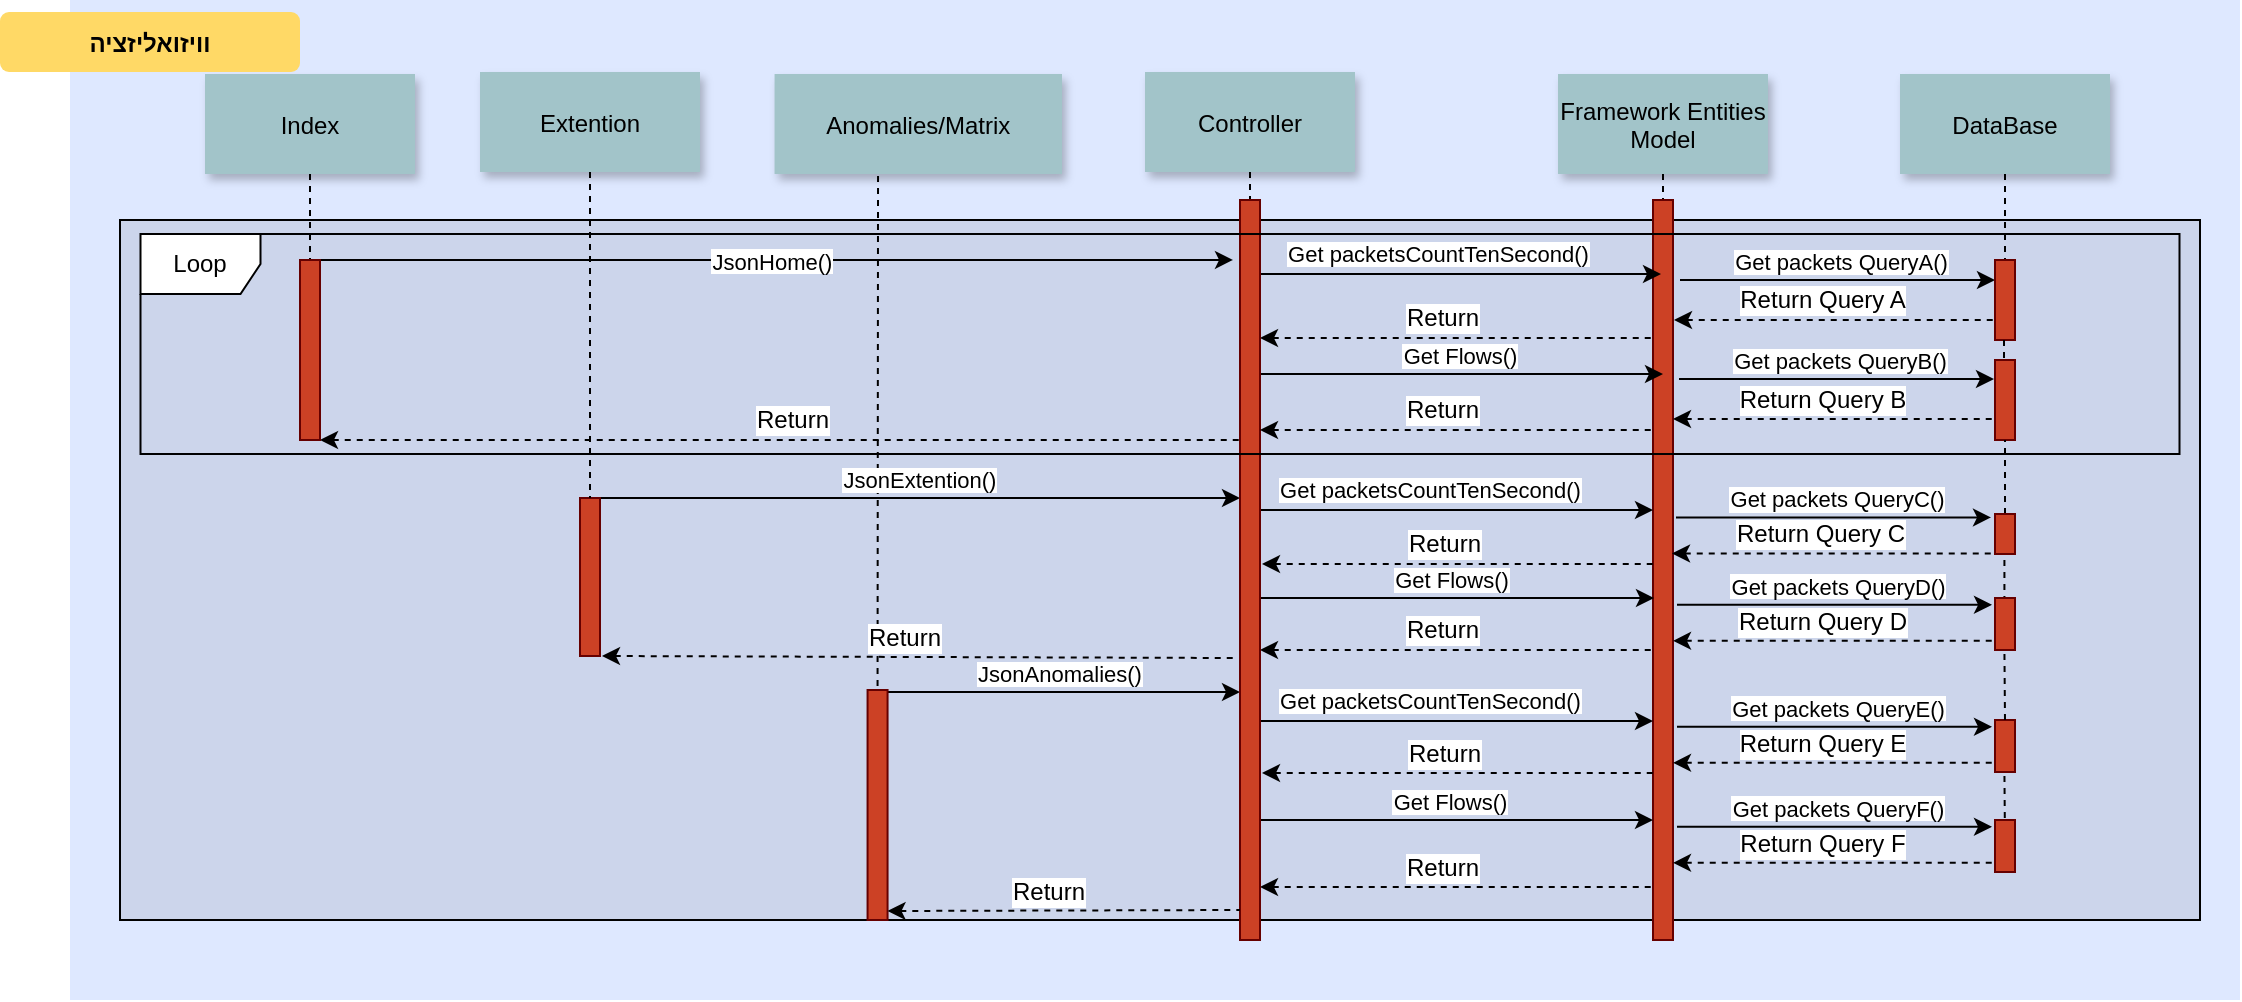 <mxfile version="13.0.9" type="device"><diagram id="9361dd3d-8414-5efd-6122-117bd74ce7a7" name="Page-1"><mxGraphModel dx="868" dy="833" grid="1" gridSize="10" guides="1" tooltips="1" connect="1" arrows="1" fold="1" page="0" pageScale="1.5" pageWidth="826" pageHeight="1169" background="#ffffff" math="0" shadow="0"><root><mxCell id="0"/><mxCell id="1" parent="0"/><mxCell id="69" value="" style="fillColor=#DEE8FF;strokeColor=none" parent="1" vertex="1"><mxGeometry x="85" y="-20" width="1085" height="500" as="geometry"/></mxCell><mxCell id="20" value="" style="fillColor=#CCD5EB" parent="1" vertex="1"><mxGeometry x="110" y="90" width="1040" height="350" as="geometry"/></mxCell><mxCell id="4" value="Index" style="shadow=1;fillColor=#A2C4C9;strokeColor=none" parent="1" vertex="1"><mxGeometry x="152.5" y="17" width="105" height="50" as="geometry"/></mxCell><mxCell id="7" value="Extention" style="shadow=1;fillColor=#A2C4C9;strokeColor=none" parent="1" vertex="1"><mxGeometry x="290" y="16" width="110" height="50" as="geometry"/></mxCell><mxCell id="15" value="Anomalies/Matrix" style="shadow=1;fillColor=#A2C4C9;strokeColor=none" parent="1" vertex="1"><mxGeometry x="437.28" y="17" width="143.72" height="50" as="geometry"/></mxCell><mxCell id="22" value="Controller" style="shadow=1;fillColor=#A2C4C9;strokeColor=none" parent="1" vertex="1"><mxGeometry x="622.5" y="16" width="105" height="50" as="geometry"/></mxCell><mxCell id="23" value="" style="edgeStyle=none;endArrow=none;dashed=1" parent="1" edge="1"><mxGeometry x="614.488" y="175.0" width="100" height="100" as="geometry"><mxPoint x="675" y="301" as="sourcePoint"/><mxPoint x="675" y="305" as="targetPoint"/></mxGeometry></mxCell><mxCell id="24" value="Framework Entities&#10;Model" style="shadow=1;fillColor=#A2C4C9;strokeColor=none" parent="1" vertex="1"><mxGeometry x="829" y="17" width="105" height="50" as="geometry"/></mxCell><mxCell id="25" value="" style="edgeStyle=none;endArrow=none;dashed=1" parent="1" source="24" target="26" edge="1"><mxGeometry x="727.335" y="165" width="100" height="100" as="geometry"><mxPoint x="802.259" y="110" as="sourcePoint"/><mxPoint x="802.576" y="165" as="targetPoint"/></mxGeometry></mxCell><mxCell id="26" value="" style="fillColor=#CC4125;strokeColor=#660000" parent="1" vertex="1"><mxGeometry x="876.5" y="80" width="10" height="370" as="geometry"/></mxCell><mxCell id="33" value="" style="edgeStyle=elbowEdgeStyle;elbow=horizontal;endArrow=none;dashed=1" parent="1" source="4" target="2" edge="1"><mxGeometry x="230.0" y="310" width="100" height="100" as="geometry"><mxPoint x="230.0" y="410" as="sourcePoint"/><mxPoint x="330" y="310" as="targetPoint"/></mxGeometry></mxCell><mxCell id="71" value="וויזואליזציה" style="rounded=1;fontStyle=1;fillColor=#FFD966;strokeColor=none" parent="1" vertex="1"><mxGeometry x="50" y="-14" width="150" height="30" as="geometry"/></mxCell><mxCell id="S9ZgRsc8V--60n__a4Ig-90" value="" style="edgeStyle=none;endArrow=none;dashed=1;entryX=0.5;entryY=0;entryDx=0;entryDy=0;exitX=0.36;exitY=1.02;exitDx=0;exitDy=0;exitPerimeter=0;" parent="1" source="15" target="17" edge="1"><mxGeometry x="413.115" y="165" width="100" height="100" as="geometry"><mxPoint x="488.28" y="110" as="sourcePoint"/><mxPoint x="488.28" y="180" as="targetPoint"/></mxGeometry></mxCell><mxCell id="AO54N3SxIwffbSq5p-29-75" value="" style="edgeStyle=none;verticalLabelPosition=top;verticalAlign=bottom;endArrow=none;startArrow=classic;dashed=1;" parent="1" edge="1"><mxGeometry x="551.28" y="112.499" width="100" height="100" as="geometry"><mxPoint x="210" y="200" as="sourcePoint"/><mxPoint x="671.28" y="199.999" as="targetPoint"/></mxGeometry></mxCell><mxCell id="AO54N3SxIwffbSq5p-29-76" value="Return" style="text;html=1;align=center;verticalAlign=middle;resizable=0;points=[];labelBackgroundColor=#ffffff;" parent="AO54N3SxIwffbSq5p-29-75" vertex="1" connectable="0"><mxGeometry relative="1" as="geometry"><mxPoint x="5.29" y="-10" as="offset"/></mxGeometry></mxCell><mxCell id="AO54N3SxIwffbSq5p-29-77" value="Get packetsCountTenSecond()" style="edgeStyle=none;verticalLabelPosition=top;verticalAlign=bottom;" parent="1" edge="1"><mxGeometry x="4" y="-4" width="100" height="100" as="geometry"><mxPoint x="674" y="117" as="sourcePoint"/><mxPoint x="880.498" y="117" as="targetPoint"/><mxPoint x="-8" y="-1" as="offset"/></mxGeometry></mxCell><mxCell id="AO54N3SxIwffbSq5p-29-78" value="" style="edgeStyle=none;verticalLabelPosition=top;verticalAlign=bottom;endArrow=none;startArrow=classic;dashed=1;" parent="1" edge="1"><mxGeometry x="756.5" y="61.499" width="100" height="100" as="geometry"><mxPoint x="680" y="149" as="sourcePoint"/><mxPoint x="876.5" y="148.999" as="targetPoint"/></mxGeometry></mxCell><mxCell id="AO54N3SxIwffbSq5p-29-79" value="Return" style="text;html=1;align=center;verticalAlign=middle;resizable=0;points=[];labelBackgroundColor=#ffffff;" parent="AO54N3SxIwffbSq5p-29-78" vertex="1" connectable="0"><mxGeometry relative="1" as="geometry"><mxPoint x="-8" y="-10" as="offset"/></mxGeometry></mxCell><mxCell id="AO54N3SxIwffbSq5p-29-80" value="Get Flows()" style="edgeStyle=none;verticalLabelPosition=top;verticalAlign=bottom;" parent="1" edge="1"><mxGeometry x="5" y="-3" width="100" height="100" as="geometry"><mxPoint x="675" y="167" as="sourcePoint"/><mxPoint x="881.498" y="167" as="targetPoint"/><mxPoint x="2" as="offset"/></mxGeometry></mxCell><mxCell id="AO54N3SxIwffbSq5p-29-83" value="JsonExtention()" style="edgeStyle=none;verticalLabelPosition=top;verticalAlign=bottom;" parent="1" edge="1"><mxGeometry x="510" y="146" width="100" height="100" as="geometry"><mxPoint x="350" y="229" as="sourcePoint"/><mxPoint x="670" y="229" as="targetPoint"/></mxGeometry></mxCell><mxCell id="aC0sNcwC_aSrTdmVB0EL-75" value="" style="edgeStyle=none;endArrow=none;dashed=1" parent="1" source="22" target="aC0sNcwC_aSrTdmVB0EL-73" edge="1"><mxGeometry x="614.488" y="175.0" width="100" height="100" as="geometry"><mxPoint x="675" y="67" as="sourcePoint"/><mxPoint x="675" y="285" as="targetPoint"/></mxGeometry></mxCell><mxCell id="aC0sNcwC_aSrTdmVB0EL-78" value="Get packetsCountTenSecond()" style="edgeStyle=none;verticalLabelPosition=top;verticalAlign=bottom;" parent="1" edge="1"><mxGeometry y="114" width="100" height="100" as="geometry"><mxPoint x="670" y="235" as="sourcePoint"/><mxPoint x="876.498" y="235" as="targetPoint"/><mxPoint x="-8" y="-1" as="offset"/></mxGeometry></mxCell><mxCell id="aC0sNcwC_aSrTdmVB0EL-81" value="Get Flows()" style="edgeStyle=none;verticalLabelPosition=top;verticalAlign=bottom;" parent="1" edge="1"><mxGeometry x="1" y="109" width="100" height="100" as="geometry"><mxPoint x="671" y="279" as="sourcePoint"/><mxPoint x="877" y="279" as="targetPoint"/><mxPoint x="2" as="offset"/></mxGeometry></mxCell><mxCell id="aC0sNcwC_aSrTdmVB0EL-85" value="" style="edgeStyle=none;endArrow=none;dashed=1" parent="1" source="aC0sNcwC_aSrTdmVB0EL-73" edge="1"><mxGeometry x="614.488" y="175.0" width="100" height="100" as="geometry"><mxPoint x="675" y="190" as="sourcePoint"/><mxPoint x="675" y="221" as="targetPoint"/></mxGeometry></mxCell><mxCell id="aC0sNcwC_aSrTdmVB0EL-79" value="" style="edgeStyle=none;verticalLabelPosition=top;verticalAlign=bottom;endArrow=none;startArrow=classic;dashed=1;" parent="1" edge="1"><mxGeometry x="757.5" y="174.499" width="100" height="100" as="geometry"><mxPoint x="681" y="262" as="sourcePoint"/><mxPoint x="877.5" y="261.999" as="targetPoint"/></mxGeometry></mxCell><mxCell id="aC0sNcwC_aSrTdmVB0EL-80" value="Return" style="text;html=1;align=center;verticalAlign=middle;resizable=0;points=[];labelBackgroundColor=#ffffff;" parent="aC0sNcwC_aSrTdmVB0EL-79" vertex="1" connectable="0"><mxGeometry relative="1" as="geometry"><mxPoint x="-8" y="-10" as="offset"/></mxGeometry></mxCell><mxCell id="aC0sNcwC_aSrTdmVB0EL-82" value="" style="edgeStyle=none;verticalLabelPosition=top;verticalAlign=bottom;endArrow=none;startArrow=classic;dashed=1;" parent="1" edge="1"><mxGeometry x="756.5" y="217.499" width="100" height="100" as="geometry"><mxPoint x="680" y="305" as="sourcePoint"/><mxPoint x="876.5" y="304.999" as="targetPoint"/></mxGeometry></mxCell><mxCell id="aC0sNcwC_aSrTdmVB0EL-83" value="Return" style="text;html=1;align=center;verticalAlign=middle;resizable=0;points=[];labelBackgroundColor=#ffffff;" parent="aC0sNcwC_aSrTdmVB0EL-82" vertex="1" connectable="0"><mxGeometry relative="1" as="geometry"><mxPoint x="-8" y="-10" as="offset"/></mxGeometry></mxCell><mxCell id="AO54N3SxIwffbSq5p-29-72" value="JsonHome()" style="edgeStyle=none;verticalLabelPosition=top;verticalAlign=bottom;entryX=-0.35;entryY=0.081;entryDx=0;entryDy=0;entryPerimeter=0;" parent="1" target="aC0sNcwC_aSrTdmVB0EL-73" edge="1"><mxGeometry width="100" height="100" as="geometry"><mxPoint x="210" y="110" as="sourcePoint"/><mxPoint x="674.138" y="110" as="targetPoint"/><mxPoint x="-2" y="10" as="offset"/></mxGeometry></mxCell><mxCell id="fdCQzdsnFnFheKVBD7z3-75" value="" style="fillColor=#CC4125;strokeColor=#660000" parent="1" vertex="1"><mxGeometry x="340" y="229" width="10" height="79" as="geometry"/></mxCell><mxCell id="fdCQzdsnFnFheKVBD7z3-76" value="" style="edgeStyle=none;endArrow=none;dashed=1" parent="1" source="7" target="fdCQzdsnFnFheKVBD7z3-75" edge="1"><mxGeometry x="272.335" y="165" width="100" height="100" as="geometry"><mxPoint x="345.125" y="66" as="sourcePoint"/><mxPoint x="347" y="440" as="targetPoint"/></mxGeometry></mxCell><mxCell id="fdCQzdsnFnFheKVBD7z3-77" value="" style="edgeStyle=none;verticalLabelPosition=top;verticalAlign=bottom;endArrow=none;startArrow=classic;dashed=1;exitX=1;exitY=1;exitDx=0;exitDy=0;" parent="1" edge="1"><mxGeometry x="547.5" y="221.499" width="100" height="100" as="geometry"><mxPoint x="351.0" y="308" as="sourcePoint"/><mxPoint x="667.5" y="308.999" as="targetPoint"/></mxGeometry></mxCell><mxCell id="fdCQzdsnFnFheKVBD7z3-78" value="Return" style="text;html=1;align=center;verticalAlign=middle;resizable=0;points=[];labelBackgroundColor=#ffffff;" parent="fdCQzdsnFnFheKVBD7z3-77" vertex="1" connectable="0"><mxGeometry relative="1" as="geometry"><mxPoint x="-8" y="-10" as="offset"/></mxGeometry></mxCell><mxCell id="2" value="" style="fillColor=#CC4125;strokeColor=#660000" parent="1" vertex="1"><mxGeometry x="200" y="110" width="10" height="90" as="geometry"/></mxCell><mxCell id="fdCQzdsnFnFheKVBD7z3-81" value="JsonAnomalies()" style="edgeStyle=none;verticalLabelPosition=top;verticalAlign=bottom;" parent="1" edge="1"><mxGeometry x="510" y="243" width="100" height="100" as="geometry"><mxPoint x="490" y="326" as="sourcePoint"/><mxPoint x="670" y="326" as="targetPoint"/></mxGeometry></mxCell><mxCell id="17" value="" style="fillColor=#CC4125;strokeColor=#660000" parent="1" vertex="1"><mxGeometry x="483.78" y="325" width="10" height="115" as="geometry"/></mxCell><mxCell id="fdCQzdsnFnFheKVBD7z3-83" value="Get packetsCountTenSecond()" style="edgeStyle=none;verticalLabelPosition=top;verticalAlign=bottom;" parent="1" edge="1"><mxGeometry y="219.5" width="100" height="100" as="geometry"><mxPoint x="670" y="340.5" as="sourcePoint"/><mxPoint x="876.498" y="340.5" as="targetPoint"/><mxPoint x="-8" y="-1" as="offset"/></mxGeometry></mxCell><mxCell id="fdCQzdsnFnFheKVBD7z3-84" value="Get Flows()" style="edgeStyle=none;verticalLabelPosition=top;verticalAlign=bottom;" parent="1" edge="1"><mxGeometry y="220" width="100" height="100" as="geometry"><mxPoint x="670" y="390" as="sourcePoint"/><mxPoint x="876.498" y="390" as="targetPoint"/><mxPoint x="2" as="offset"/></mxGeometry></mxCell><mxCell id="fdCQzdsnFnFheKVBD7z3-85" value="" style="edgeStyle=none;verticalLabelPosition=top;verticalAlign=bottom;endArrow=none;startArrow=classic;dashed=1;" parent="1" edge="1"><mxGeometry x="757.5" y="278.999" width="100" height="100" as="geometry"><mxPoint x="681" y="366.5" as="sourcePoint"/><mxPoint x="877.5" y="366.499" as="targetPoint"/></mxGeometry></mxCell><mxCell id="fdCQzdsnFnFheKVBD7z3-86" value="Return" style="text;html=1;align=center;verticalAlign=middle;resizable=0;points=[];labelBackgroundColor=#ffffff;" parent="fdCQzdsnFnFheKVBD7z3-85" vertex="1" connectable="0"><mxGeometry relative="1" as="geometry"><mxPoint x="-8" y="-10" as="offset"/></mxGeometry></mxCell><mxCell id="fdCQzdsnFnFheKVBD7z3-87" value="" style="edgeStyle=none;verticalLabelPosition=top;verticalAlign=bottom;endArrow=none;startArrow=classic;dashed=1;" parent="1" edge="1"><mxGeometry x="756.5" y="335.999" width="100" height="100" as="geometry"><mxPoint x="680" y="423.5" as="sourcePoint"/><mxPoint x="876.5" y="423.499" as="targetPoint"/></mxGeometry></mxCell><mxCell id="fdCQzdsnFnFheKVBD7z3-88" value="Return" style="text;html=1;align=center;verticalAlign=middle;resizable=0;points=[];labelBackgroundColor=#ffffff;" parent="fdCQzdsnFnFheKVBD7z3-87" vertex="1" connectable="0"><mxGeometry relative="1" as="geometry"><mxPoint x="-8" y="-10" as="offset"/></mxGeometry></mxCell><mxCell id="aC0sNcwC_aSrTdmVB0EL-73" value="" style="fillColor=#CC4125;strokeColor=#660000" parent="1" vertex="1"><mxGeometry x="670" y="80" width="10" height="370" as="geometry"/></mxCell><mxCell id="fdCQzdsnFnFheKVBD7z3-89" value="" style="edgeStyle=none;verticalLabelPosition=top;verticalAlign=bottom;endArrow=none;startArrow=classic;dashed=1;" parent="1" edge="1"><mxGeometry x="570.28" y="347.999" width="100" height="100" as="geometry"><mxPoint x="493.78" y="435.5" as="sourcePoint"/><mxPoint x="670" y="435" as="targetPoint"/></mxGeometry></mxCell><mxCell id="fdCQzdsnFnFheKVBD7z3-90" value="Return" style="text;html=1;align=center;verticalAlign=middle;resizable=0;points=[];labelBackgroundColor=#ffffff;" parent="fdCQzdsnFnFheKVBD7z3-89" vertex="1" connectable="0"><mxGeometry relative="1" as="geometry"><mxPoint x="-8" y="-10" as="offset"/></mxGeometry></mxCell><mxCell id="fdCQzdsnFnFheKVBD7z3-92" value="DataBase" style="shadow=1;fillColor=#A2C4C9;strokeColor=none" parent="1" vertex="1"><mxGeometry x="1000" y="17" width="105" height="50" as="geometry"/></mxCell><mxCell id="fdCQzdsnFnFheKVBD7z3-95" value="" style="edgeStyle=none;endArrow=none;dashed=1;exitX=0.5;exitY=1;exitDx=0;exitDy=0;entryX=0.5;entryY=0;entryDx=0;entryDy=0;" parent="1" source="fdCQzdsnFnFheKVBD7z3-92" target="fdCQzdsnFnFheKVBD7z3-93" edge="1"><mxGeometry x="737.335" y="175" width="100" height="100" as="geometry"><mxPoint x="891.5" y="77" as="sourcePoint"/><mxPoint x="891.5" y="90" as="targetPoint"/></mxGeometry></mxCell><mxCell id="fdCQzdsnFnFheKVBD7z3-72" value="Loop" style="shape=umlFrame;whiteSpace=wrap;html=1;" parent="1" vertex="1"><mxGeometry x="120.25" y="97" width="1019.5" height="110" as="geometry"/></mxCell><mxCell id="fdCQzdsnFnFheKVBD7z3-96" value="Get packets QueryA()" style="edgeStyle=none;verticalLabelPosition=top;verticalAlign=bottom;" parent="1" edge="1"><mxGeometry x="-2.5" y="-13" width="100" height="100" as="geometry"><mxPoint x="890" y="120" as="sourcePoint"/><mxPoint x="1047.5" y="120" as="targetPoint"/><mxPoint x="2" as="offset"/></mxGeometry></mxCell><mxCell id="fdCQzdsnFnFheKVBD7z3-98" value="" style="edgeStyle=none;verticalLabelPosition=top;verticalAlign=bottom;endArrow=none;startArrow=classic;dashed=1;" parent="1" edge="1"><mxGeometry x="963.5" y="52.499" width="100" height="100" as="geometry"><mxPoint x="887" y="140" as="sourcePoint"/><mxPoint x="1050.5" y="140" as="targetPoint"/></mxGeometry></mxCell><mxCell id="fdCQzdsnFnFheKVBD7z3-99" value="Return Query A" style="text;html=1;align=center;verticalAlign=middle;resizable=0;points=[];labelBackgroundColor=#ffffff;" parent="fdCQzdsnFnFheKVBD7z3-98" vertex="1" connectable="0"><mxGeometry relative="1" as="geometry"><mxPoint x="-8" y="-10" as="offset"/></mxGeometry></mxCell><mxCell id="fdCQzdsnFnFheKVBD7z3-93" value="" style="fillColor=#CC4125;strokeColor=#660000" parent="1" vertex="1"><mxGeometry x="1047.5" y="110" width="10" height="40" as="geometry"/></mxCell><mxCell id="fdCQzdsnFnFheKVBD7z3-102" value="" style="edgeStyle=none;endArrow=none;dashed=1;exitX=0.5;exitY=1;exitDx=0;exitDy=0;" parent="1" edge="1"><mxGeometry x="736.835" y="258" width="100" height="100" as="geometry"><mxPoint x="1052" y="150" as="sourcePoint"/><mxPoint x="1052" y="160" as="targetPoint"/></mxGeometry></mxCell><mxCell id="AO54N3SxIwffbSq5p-29-81" value="" style="edgeStyle=none;verticalLabelPosition=top;verticalAlign=bottom;endArrow=none;startArrow=classic;dashed=1;" parent="1" edge="1"><mxGeometry x="756.5" y="107.499" width="100" height="100" as="geometry"><mxPoint x="680" y="195" as="sourcePoint"/><mxPoint x="876.5" y="194.999" as="targetPoint"/></mxGeometry></mxCell><mxCell id="AO54N3SxIwffbSq5p-29-82" value="Return" style="text;html=1;align=center;verticalAlign=middle;resizable=0;points=[];labelBackgroundColor=#ffffff;" parent="AO54N3SxIwffbSq5p-29-81" vertex="1" connectable="0"><mxGeometry relative="1" as="geometry"><mxPoint x="-8" y="-10" as="offset"/></mxGeometry></mxCell><mxCell id="fdCQzdsnFnFheKVBD7z3-105" value="Get packets QueryB()" style="edgeStyle=none;verticalLabelPosition=top;verticalAlign=bottom;" parent="1" edge="1"><mxGeometry x="-3" y="36.5" width="100" height="100" as="geometry"><mxPoint x="889.5" y="169.5" as="sourcePoint"/><mxPoint x="1047" y="169.5" as="targetPoint"/><mxPoint x="2" as="offset"/></mxGeometry></mxCell><mxCell id="fdCQzdsnFnFheKVBD7z3-106" value="" style="edgeStyle=none;verticalLabelPosition=top;verticalAlign=bottom;endArrow=none;startArrow=classic;dashed=1;" parent="1" edge="1"><mxGeometry x="963" y="101.999" width="100" height="100" as="geometry"><mxPoint x="886.5" y="189.5" as="sourcePoint"/><mxPoint x="1050" y="189.5" as="targetPoint"/></mxGeometry></mxCell><mxCell id="fdCQzdsnFnFheKVBD7z3-107" value="Return Query B" style="text;html=1;align=center;verticalAlign=middle;resizable=0;points=[];labelBackgroundColor=#ffffff;" parent="fdCQzdsnFnFheKVBD7z3-106" vertex="1" connectable="0"><mxGeometry relative="1" as="geometry"><mxPoint x="-8" y="-10" as="offset"/></mxGeometry></mxCell><mxCell id="fdCQzdsnFnFheKVBD7z3-103" value="" style="fillColor=#CC4125;strokeColor=#660000" parent="1" vertex="1"><mxGeometry x="1047.5" y="160" width="10" height="40" as="geometry"/></mxCell><mxCell id="fdCQzdsnFnFheKVBD7z3-109" value="" style="edgeStyle=none;endArrow=none;dashed=1;entryX=0.5;entryY=1;entryDx=0;entryDy=0;exitX=0.5;exitY=0;exitDx=0;exitDy=0;" parent="1" source="fdCQzdsnFnFheKVBD7z3-110" target="fdCQzdsnFnFheKVBD7z3-103" edge="1"><mxGeometry x="747.335" y="333" width="100" height="100" as="geometry"><mxPoint x="1053" y="220" as="sourcePoint"/><mxPoint x="1062.5" y="268" as="targetPoint"/></mxGeometry></mxCell><mxCell id="fdCQzdsnFnFheKVBD7z3-114" value="Get packets QueryC()" style="edgeStyle=none;verticalLabelPosition=top;verticalAlign=bottom;" parent="1" edge="1"><mxGeometry x="-4.5" y="105.71" width="100" height="100" as="geometry"><mxPoint x="888" y="238.71" as="sourcePoint"/><mxPoint x="1045.5" y="238.71" as="targetPoint"/><mxPoint x="2" as="offset"/></mxGeometry></mxCell><mxCell id="fdCQzdsnFnFheKVBD7z3-115" value="" style="edgeStyle=none;verticalLabelPosition=top;verticalAlign=bottom;endArrow=none;startArrow=classic;dashed=1;" parent="1" edge="1"><mxGeometry x="962.5" y="169.209" width="100" height="100" as="geometry"><mxPoint x="886" y="256.71" as="sourcePoint"/><mxPoint x="1049.5" y="256.71" as="targetPoint"/></mxGeometry></mxCell><mxCell id="fdCQzdsnFnFheKVBD7z3-116" value="Return Query C" style="text;html=1;align=center;verticalAlign=middle;resizable=0;points=[];labelBackgroundColor=#ffffff;" parent="fdCQzdsnFnFheKVBD7z3-115" vertex="1" connectable="0"><mxGeometry relative="1" as="geometry"><mxPoint x="-8" y="-10" as="offset"/></mxGeometry></mxCell><mxCell id="fdCQzdsnFnFheKVBD7z3-110" value="" style="fillColor=#CC4125;strokeColor=#660000" parent="1" vertex="1"><mxGeometry x="1047.5" y="237" width="10" height="20" as="geometry"/></mxCell><mxCell id="fdCQzdsnFnFheKVBD7z3-121" value="" style="edgeStyle=none;endArrow=none;dashed=1;entryX=0.5;entryY=1;entryDx=0;entryDy=0;exitX=0.5;exitY=0;exitDx=0;exitDy=0;" parent="1" edge="1"><mxGeometry x="747.045" y="390" width="100" height="100" as="geometry"><mxPoint x="1052.21" y="287" as="sourcePoint"/><mxPoint x="1052.21" y="257" as="targetPoint"/></mxGeometry></mxCell><mxCell id="fdCQzdsnFnFheKVBD7z3-123" value="Get packets QueryD()" style="edgeStyle=none;verticalLabelPosition=top;verticalAlign=bottom;" parent="1" edge="1"><mxGeometry x="-4" y="149.43" width="100" height="100" as="geometry"><mxPoint x="888.5" y="282.43" as="sourcePoint"/><mxPoint x="1046" y="282.43" as="targetPoint"/><mxPoint x="2" as="offset"/></mxGeometry></mxCell><mxCell id="fdCQzdsnFnFheKVBD7z3-124" value="" style="edgeStyle=none;verticalLabelPosition=top;verticalAlign=bottom;endArrow=none;startArrow=classic;dashed=1;" parent="1" edge="1"><mxGeometry x="963" y="212.929" width="100" height="100" as="geometry"><mxPoint x="886.5" y="300.43" as="sourcePoint"/><mxPoint x="1050" y="300.43" as="targetPoint"/></mxGeometry></mxCell><mxCell id="fdCQzdsnFnFheKVBD7z3-125" value="Return Query D" style="text;html=1;align=center;verticalAlign=middle;resizable=0;points=[];labelBackgroundColor=#ffffff;" parent="fdCQzdsnFnFheKVBD7z3-124" vertex="1" connectable="0"><mxGeometry relative="1" as="geometry"><mxPoint x="-8" y="-10" as="offset"/></mxGeometry></mxCell><mxCell id="fdCQzdsnFnFheKVBD7z3-118" value="" style="fillColor=#CC4125;strokeColor=#660000" parent="1" vertex="1"><mxGeometry x="1047.5" y="279" width="10" height="26" as="geometry"/></mxCell><mxCell id="fdCQzdsnFnFheKVBD7z3-126" value="Get packets QueryE()" style="edgeStyle=none;verticalLabelPosition=top;verticalAlign=bottom;" parent="1" edge="1"><mxGeometry x="-4" y="210.43" width="100" height="100" as="geometry"><mxPoint x="888.5" y="343.43" as="sourcePoint"/><mxPoint x="1046" y="343.43" as="targetPoint"/><mxPoint x="2" as="offset"/></mxGeometry></mxCell><mxCell id="fdCQzdsnFnFheKVBD7z3-127" value="" style="edgeStyle=none;verticalLabelPosition=top;verticalAlign=bottom;endArrow=none;startArrow=classic;dashed=1;" parent="1" edge="1"><mxGeometry x="963" y="273.929" width="100" height="100" as="geometry"><mxPoint x="886.5" y="361.43" as="sourcePoint"/><mxPoint x="1050" y="361.43" as="targetPoint"/></mxGeometry></mxCell><mxCell id="fdCQzdsnFnFheKVBD7z3-128" value="Return Query E" style="text;html=1;align=center;verticalAlign=middle;resizable=0;points=[];labelBackgroundColor=#ffffff;" parent="fdCQzdsnFnFheKVBD7z3-127" vertex="1" connectable="0"><mxGeometry relative="1" as="geometry"><mxPoint x="-8" y="-10" as="offset"/></mxGeometry></mxCell><mxCell id="fdCQzdsnFnFheKVBD7z3-129" value="" style="fillColor=#CC4125;strokeColor=#660000" parent="1" vertex="1"><mxGeometry x="1047.5" y="340" width="10" height="26" as="geometry"/></mxCell><mxCell id="fdCQzdsnFnFheKVBD7z3-130" value="" style="edgeStyle=none;endArrow=none;dashed=1;entryX=0.5;entryY=1;entryDx=0;entryDy=0;exitX=0.5;exitY=0;exitDx=0;exitDy=0;" parent="1" source="fdCQzdsnFnFheKVBD7z3-129" edge="1"><mxGeometry x="747.045" y="438" width="100" height="100" as="geometry"><mxPoint x="1052.21" y="335" as="sourcePoint"/><mxPoint x="1052.21" y="305" as="targetPoint"/></mxGeometry></mxCell><mxCell id="fdCQzdsnFnFheKVBD7z3-132" value="Get packets QueryF()" style="edgeStyle=none;verticalLabelPosition=top;verticalAlign=bottom;" parent="1" edge="1"><mxGeometry x="-4" y="260.43" width="100" height="100" as="geometry"><mxPoint x="888.5" y="393.43" as="sourcePoint"/><mxPoint x="1046" y="393.43" as="targetPoint"/><mxPoint x="2" as="offset"/></mxGeometry></mxCell><mxCell id="fdCQzdsnFnFheKVBD7z3-133" value="" style="edgeStyle=none;verticalLabelPosition=top;verticalAlign=bottom;endArrow=none;startArrow=classic;dashed=1;" parent="1" edge="1"><mxGeometry x="963" y="323.929" width="100" height="100" as="geometry"><mxPoint x="886.5" y="411.43" as="sourcePoint"/><mxPoint x="1050" y="411.43" as="targetPoint"/></mxGeometry></mxCell><mxCell id="fdCQzdsnFnFheKVBD7z3-134" value="Return Query F" style="text;html=1;align=center;verticalAlign=middle;resizable=0;points=[];labelBackgroundColor=#ffffff;" parent="fdCQzdsnFnFheKVBD7z3-133" vertex="1" connectable="0"><mxGeometry relative="1" as="geometry"><mxPoint x="-8" y="-10" as="offset"/></mxGeometry></mxCell><mxCell id="fdCQzdsnFnFheKVBD7z3-136" value="" style="edgeStyle=none;endArrow=none;dashed=1;entryX=0.5;entryY=1;entryDx=0;entryDy=0;exitX=0.5;exitY=0;exitDx=0;exitDy=0;" parent="1" edge="1"><mxGeometry x="747.045" y="499" width="100" height="100" as="geometry"><mxPoint x="1052.5" y="401" as="sourcePoint"/><mxPoint x="1052.21" y="366" as="targetPoint"/></mxGeometry></mxCell><mxCell id="fdCQzdsnFnFheKVBD7z3-135" value="" style="fillColor=#CC4125;strokeColor=#660000" parent="1" vertex="1"><mxGeometry x="1047.5" y="390" width="10" height="26" as="geometry"/></mxCell></root></mxGraphModel></diagram></mxfile>